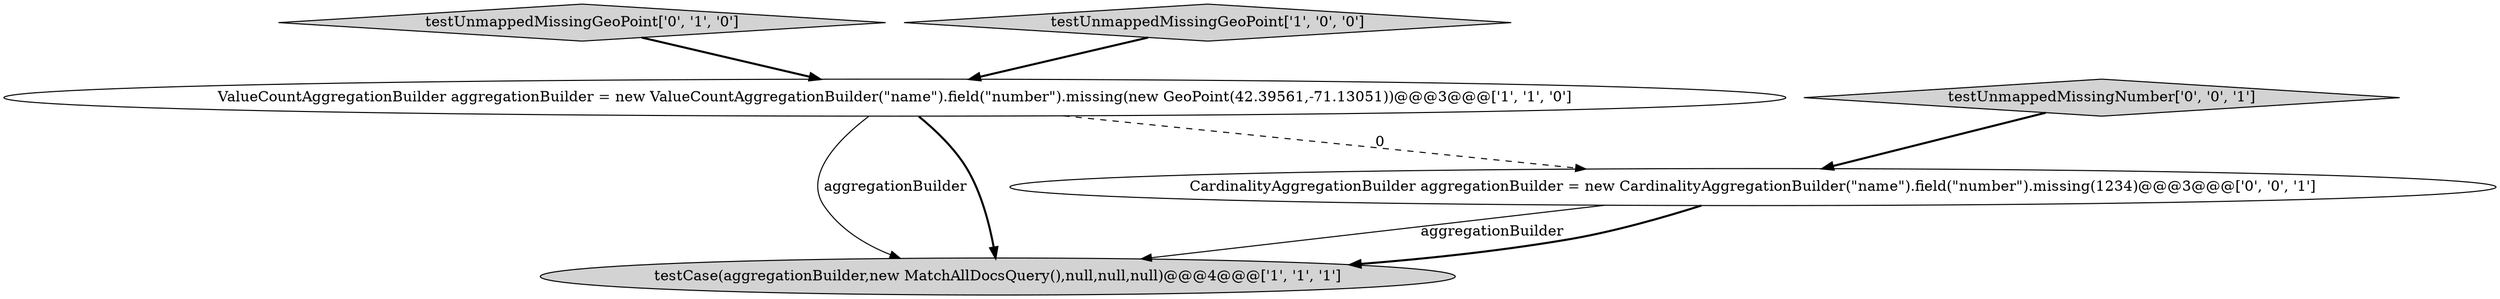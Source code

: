 digraph {
1 [style = filled, label = "testCase(aggregationBuilder,new MatchAllDocsQuery(),null,null,null)@@@4@@@['1', '1', '1']", fillcolor = lightgray, shape = ellipse image = "AAA0AAABBB1BBB"];
5 [style = filled, label = "CardinalityAggregationBuilder aggregationBuilder = new CardinalityAggregationBuilder(\"name\").field(\"number\").missing(1234)@@@3@@@['0', '0', '1']", fillcolor = white, shape = ellipse image = "AAA0AAABBB3BBB"];
3 [style = filled, label = "testUnmappedMissingGeoPoint['0', '1', '0']", fillcolor = lightgray, shape = diamond image = "AAA0AAABBB2BBB"];
0 [style = filled, label = "ValueCountAggregationBuilder aggregationBuilder = new ValueCountAggregationBuilder(\"name\").field(\"number\").missing(new GeoPoint(42.39561,-71.13051))@@@3@@@['1', '1', '0']", fillcolor = white, shape = ellipse image = "AAA0AAABBB1BBB"];
2 [style = filled, label = "testUnmappedMissingGeoPoint['1', '0', '0']", fillcolor = lightgray, shape = diamond image = "AAA0AAABBB1BBB"];
4 [style = filled, label = "testUnmappedMissingNumber['0', '0', '1']", fillcolor = lightgray, shape = diamond image = "AAA0AAABBB3BBB"];
4->5 [style = bold, label=""];
2->0 [style = bold, label=""];
0->1 [style = solid, label="aggregationBuilder"];
3->0 [style = bold, label=""];
0->1 [style = bold, label=""];
0->5 [style = dashed, label="0"];
5->1 [style = solid, label="aggregationBuilder"];
5->1 [style = bold, label=""];
}
